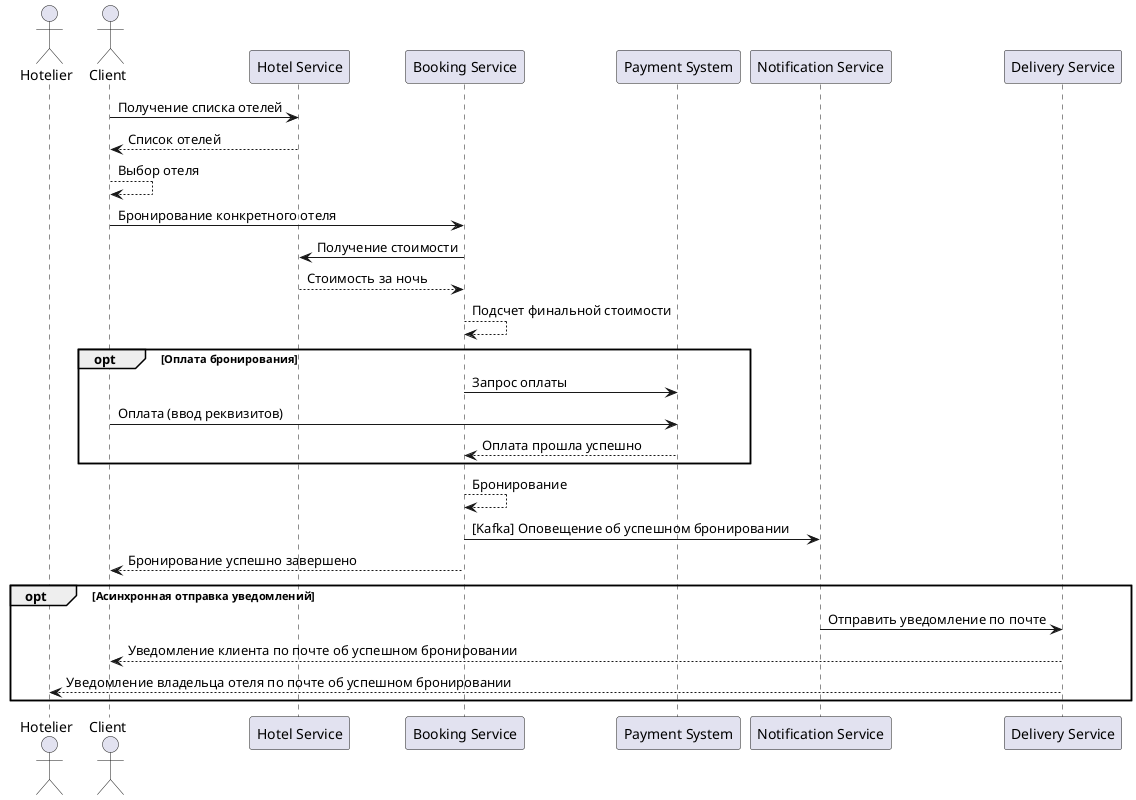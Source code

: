 @startuml

actor Hotelier
actor Client
participant "Hotel Service" as Hotel
participant "Booking Service" as Booking
participant "Payment System" as Payment
participant "Notification Service" as Notify
participant "Delivery Service" as Delivery

Client -> Hotel: Получение списка отелей
Hotel --> Client: Список отелей

Client --> Client: Выбор отеля
Client -> Booking: Бронирование конкретного отеля

Booking -> Hotel: Получение стоимости
Hotel --> Booking: Стоимость за ночь
Booking --> Booking: Подсчет финальной стоимости
opt Оплата бронирования
Booking -> Payment: Запрос оплаты
Client -> Payment: Оплата (ввод реквизитов)
Payment --> Booking: Оплата прошла успешно
end

Booking --> Booking: Бронирование

Booking -> Notify: [Kafka] Оповещение об успешном бронировании
Booking --> Client: Бронирование успешно завершено

opt Асинхронная отправка уведомлений
Notify -> Delivery: Отправить уведомление по почте
Delivery --> Client: Уведомление клиента по почте об успешном бронировании
Delivery --> Hotelier: Уведомление владельца отеля по почте об успешном бронировании
end

@enduml